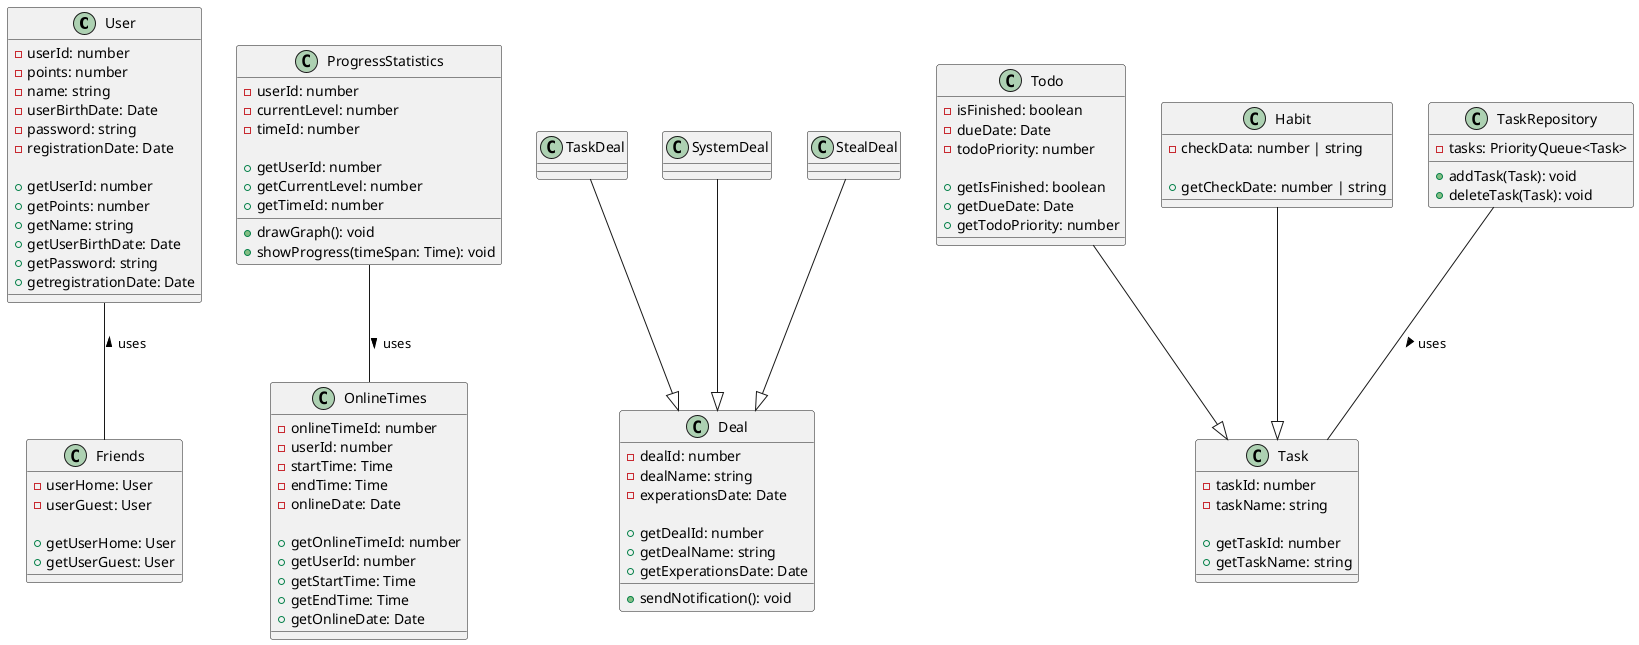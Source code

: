 @startuml class-diagram_DealMonkey

class User {
    - userId: number
    - points: number
    - name: string
    - userBirthDate: Date
    - password: string
    - registrationDate: Date

    + getUserId: number
    + getPoints: number
    + getName: string
    + getUserBirthDate: Date
    + getPassword: string
    + getregistrationDate: Date
}

class Friends {
    - userHome: User
    - userGuest: User

    + getUserHome: User
    + getUserGuest: User
}

class OnlineTimes {
    - onlineTimeId: number
    - userId: number
    - startTime: Time
    - endTime: Time
    - onlineDate: Date

    + getOnlineTimeId: number
    + getUserId: number
    + getStartTime: Time
    + getEndTime: Time
    + getOnlineDate: Date
}

class ProgressStatistics {
    - userId: number
    - currentLevel: number
    - timeId: number

    + getUserId: number
    + getCurrentLevel: number
    + getTimeId: number

    + drawGraph(): void
    + showProgress(timeSpan: Time): void
}

class Deal {
    - dealId: number
    - dealName: string
    - experationsDate: Date

    + getDealId: number
    + getDealName: string
    + getExperationsDate: Date

    + sendNotification(): void
}

class TaskDeal {

}

class SystemDeal {
    
}

class StealDeal {

}

class Todo {
    - isFinished: boolean
    - dueDate: Date
    - todoPriority: number

    + getIsFinished: boolean
    + getDueDate: Date
    + getTodoPriority: number
}

class Habit {
    - checkData: number | string

    + getCheckDate: number | string
}

class Task {
    - taskId: number
    - taskName: string

    + getTaskId: number
    + getTaskName: string
}

class TaskRepository {
    - tasks: PriorityQueue<Task>

    + addTask(Task): void
    + deleteTask(Task): void
}

Habit --^ Task
Todo --^ Task
TaskDeal --^ Deal
SystemDeal --^ Deal
StealDeal --^ Deal
TaskRepository -- Task : uses >
User -- Friends : uses <
ProgressStatistics -- OnlineTimes : uses >

@enduml
